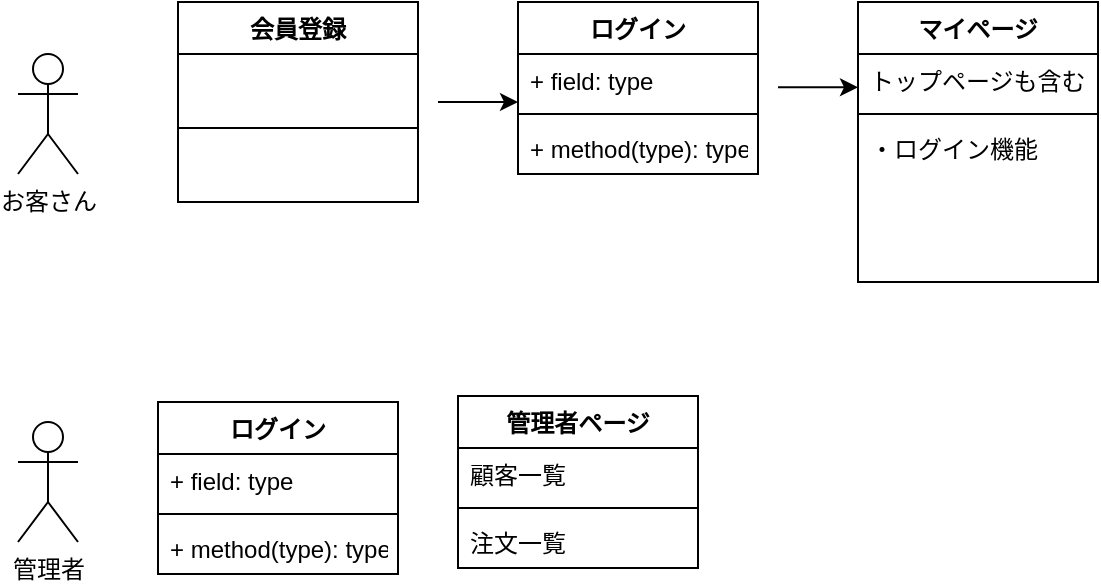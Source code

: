 <mxfile version="13.5.3" type="github">
  <diagram id="Oy-n1oyOMkjCHLZsYLG3" name="Page-1">
    <mxGraphModel dx="818" dy="390" grid="1" gridSize="10" guides="1" tooltips="1" connect="1" arrows="1" fold="1" page="1" pageScale="1" pageWidth="827" pageHeight="1169" math="0" shadow="0">
      <root>
        <mxCell id="0" />
        <mxCell id="1" parent="0" />
        <mxCell id="K7yCRMLl8_GX8BKv2XN7-1" value="会員登録" style="swimlane;fontStyle=1;align=center;verticalAlign=top;childLayout=stackLayout;horizontal=1;startSize=26;horizontalStack=0;resizeParent=1;resizeParentMax=0;resizeLast=0;collapsible=1;marginBottom=0;" vertex="1" parent="1">
          <mxGeometry x="110" y="610" width="120" height="100" as="geometry" />
        </mxCell>
        <mxCell id="K7yCRMLl8_GX8BKv2XN7-3" value="" style="line;strokeWidth=1;fillColor=none;align=left;verticalAlign=middle;spacingTop=-1;spacingLeft=3;spacingRight=3;rotatable=0;labelPosition=right;points=[];portConstraint=eastwest;" vertex="1" parent="K7yCRMLl8_GX8BKv2XN7-1">
          <mxGeometry y="26" width="120" height="74" as="geometry" />
        </mxCell>
        <mxCell id="K7yCRMLl8_GX8BKv2XN7-5" value="" style="endArrow=classic;html=1;" edge="1" parent="1">
          <mxGeometry width="50" height="50" relative="1" as="geometry">
            <mxPoint x="240" y="660" as="sourcePoint" />
            <mxPoint x="280" y="660" as="targetPoint" />
          </mxGeometry>
        </mxCell>
        <mxCell id="K7yCRMLl8_GX8BKv2XN7-14" value="マイページ" style="swimlane;fontStyle=1;align=center;verticalAlign=top;childLayout=stackLayout;horizontal=1;startSize=26;horizontalStack=0;resizeParent=1;resizeParentMax=0;resizeLast=0;collapsible=1;marginBottom=0;" vertex="1" parent="1">
          <mxGeometry x="450" y="610" width="120" height="140" as="geometry" />
        </mxCell>
        <mxCell id="K7yCRMLl8_GX8BKv2XN7-15" value="トップページも含む" style="text;strokeColor=none;fillColor=none;align=left;verticalAlign=top;spacingLeft=4;spacingRight=4;overflow=hidden;rotatable=0;points=[[0,0.5],[1,0.5]];portConstraint=eastwest;" vertex="1" parent="K7yCRMLl8_GX8BKv2XN7-14">
          <mxGeometry y="26" width="120" height="26" as="geometry" />
        </mxCell>
        <mxCell id="K7yCRMLl8_GX8BKv2XN7-16" value="" style="line;strokeWidth=1;fillColor=none;align=left;verticalAlign=middle;spacingTop=-1;spacingLeft=3;spacingRight=3;rotatable=0;labelPosition=right;points=[];portConstraint=eastwest;" vertex="1" parent="K7yCRMLl8_GX8BKv2XN7-14">
          <mxGeometry y="52" width="120" height="8" as="geometry" />
        </mxCell>
        <mxCell id="K7yCRMLl8_GX8BKv2XN7-17" value="・ログイン機能&#xa;" style="text;strokeColor=none;fillColor=none;align=left;verticalAlign=top;spacingLeft=4;spacingRight=4;overflow=hidden;rotatable=0;points=[[0,0.5],[1,0.5]];portConstraint=eastwest;" vertex="1" parent="K7yCRMLl8_GX8BKv2XN7-14">
          <mxGeometry y="60" width="120" height="80" as="geometry" />
        </mxCell>
        <mxCell id="K7yCRMLl8_GX8BKv2XN7-18" value="" style="endArrow=classic;html=1;" edge="1" parent="1">
          <mxGeometry width="50" height="50" relative="1" as="geometry">
            <mxPoint x="410" y="652.66" as="sourcePoint" />
            <mxPoint x="450" y="652.66" as="targetPoint" />
          </mxGeometry>
        </mxCell>
        <mxCell id="K7yCRMLl8_GX8BKv2XN7-6" value="ログイン" style="swimlane;fontStyle=1;align=center;verticalAlign=top;childLayout=stackLayout;horizontal=1;startSize=26;horizontalStack=0;resizeParent=1;resizeParentMax=0;resizeLast=0;collapsible=1;marginBottom=0;" vertex="1" parent="1">
          <mxGeometry x="280" y="610" width="120" height="86" as="geometry" />
        </mxCell>
        <mxCell id="K7yCRMLl8_GX8BKv2XN7-7" value="+ field: type" style="text;strokeColor=none;fillColor=none;align=left;verticalAlign=top;spacingLeft=4;spacingRight=4;overflow=hidden;rotatable=0;points=[[0,0.5],[1,0.5]];portConstraint=eastwest;" vertex="1" parent="K7yCRMLl8_GX8BKv2XN7-6">
          <mxGeometry y="26" width="120" height="26" as="geometry" />
        </mxCell>
        <mxCell id="K7yCRMLl8_GX8BKv2XN7-8" value="" style="line;strokeWidth=1;fillColor=none;align=left;verticalAlign=middle;spacingTop=-1;spacingLeft=3;spacingRight=3;rotatable=0;labelPosition=right;points=[];portConstraint=eastwest;" vertex="1" parent="K7yCRMLl8_GX8BKv2XN7-6">
          <mxGeometry y="52" width="120" height="8" as="geometry" />
        </mxCell>
        <mxCell id="K7yCRMLl8_GX8BKv2XN7-9" value="+ method(type): type" style="text;strokeColor=none;fillColor=none;align=left;verticalAlign=top;spacingLeft=4;spacingRight=4;overflow=hidden;rotatable=0;points=[[0,0.5],[1,0.5]];portConstraint=eastwest;" vertex="1" parent="K7yCRMLl8_GX8BKv2XN7-6">
          <mxGeometry y="60" width="120" height="26" as="geometry" />
        </mxCell>
        <mxCell id="K7yCRMLl8_GX8BKv2XN7-19" value="お客さん" style="shape=umlActor;verticalLabelPosition=bottom;verticalAlign=top;html=1;outlineConnect=0;" vertex="1" parent="1">
          <mxGeometry x="30" y="636" width="30" height="60" as="geometry" />
        </mxCell>
        <mxCell id="K7yCRMLl8_GX8BKv2XN7-20" value="管理者" style="shape=umlActor;verticalLabelPosition=bottom;verticalAlign=top;html=1;outlineConnect=0;" vertex="1" parent="1">
          <mxGeometry x="30" y="820" width="30" height="60" as="geometry" />
        </mxCell>
        <mxCell id="K7yCRMLl8_GX8BKv2XN7-21" value="ログイン" style="swimlane;fontStyle=1;align=center;verticalAlign=top;childLayout=stackLayout;horizontal=1;startSize=26;horizontalStack=0;resizeParent=1;resizeParentMax=0;resizeLast=0;collapsible=1;marginBottom=0;" vertex="1" parent="1">
          <mxGeometry x="100" y="810" width="120" height="86" as="geometry" />
        </mxCell>
        <mxCell id="K7yCRMLl8_GX8BKv2XN7-22" value="+ field: type" style="text;strokeColor=none;fillColor=none;align=left;verticalAlign=top;spacingLeft=4;spacingRight=4;overflow=hidden;rotatable=0;points=[[0,0.5],[1,0.5]];portConstraint=eastwest;" vertex="1" parent="K7yCRMLl8_GX8BKv2XN7-21">
          <mxGeometry y="26" width="120" height="26" as="geometry" />
        </mxCell>
        <mxCell id="K7yCRMLl8_GX8BKv2XN7-23" value="" style="line;strokeWidth=1;fillColor=none;align=left;verticalAlign=middle;spacingTop=-1;spacingLeft=3;spacingRight=3;rotatable=0;labelPosition=right;points=[];portConstraint=eastwest;" vertex="1" parent="K7yCRMLl8_GX8BKv2XN7-21">
          <mxGeometry y="52" width="120" height="8" as="geometry" />
        </mxCell>
        <mxCell id="K7yCRMLl8_GX8BKv2XN7-24" value="+ method(type): type" style="text;strokeColor=none;fillColor=none;align=left;verticalAlign=top;spacingLeft=4;spacingRight=4;overflow=hidden;rotatable=0;points=[[0,0.5],[1,0.5]];portConstraint=eastwest;" vertex="1" parent="K7yCRMLl8_GX8BKv2XN7-21">
          <mxGeometry y="60" width="120" height="26" as="geometry" />
        </mxCell>
        <mxCell id="K7yCRMLl8_GX8BKv2XN7-25" value="管理者ページ" style="swimlane;fontStyle=1;align=center;verticalAlign=top;childLayout=stackLayout;horizontal=1;startSize=26;horizontalStack=0;resizeParent=1;resizeParentMax=0;resizeLast=0;collapsible=1;marginBottom=0;" vertex="1" parent="1">
          <mxGeometry x="250" y="807" width="120" height="86" as="geometry">
            <mxRectangle x="250" y="807" width="100" height="26" as="alternateBounds" />
          </mxGeometry>
        </mxCell>
        <mxCell id="K7yCRMLl8_GX8BKv2XN7-26" value="顧客一覧&#xa;" style="text;strokeColor=none;fillColor=none;align=left;verticalAlign=top;spacingLeft=4;spacingRight=4;overflow=hidden;rotatable=0;points=[[0,0.5],[1,0.5]];portConstraint=eastwest;" vertex="1" parent="K7yCRMLl8_GX8BKv2XN7-25">
          <mxGeometry y="26" width="120" height="26" as="geometry" />
        </mxCell>
        <mxCell id="K7yCRMLl8_GX8BKv2XN7-27" value="" style="line;strokeWidth=1;fillColor=none;align=left;verticalAlign=middle;spacingTop=-1;spacingLeft=3;spacingRight=3;rotatable=0;labelPosition=right;points=[];portConstraint=eastwest;" vertex="1" parent="K7yCRMLl8_GX8BKv2XN7-25">
          <mxGeometry y="52" width="120" height="8" as="geometry" />
        </mxCell>
        <mxCell id="K7yCRMLl8_GX8BKv2XN7-28" value="注文一覧" style="text;strokeColor=none;fillColor=none;align=left;verticalAlign=top;spacingLeft=4;spacingRight=4;overflow=hidden;rotatable=0;points=[[0,0.5],[1,0.5]];portConstraint=eastwest;" vertex="1" parent="K7yCRMLl8_GX8BKv2XN7-25">
          <mxGeometry y="60" width="120" height="26" as="geometry" />
        </mxCell>
      </root>
    </mxGraphModel>
  </diagram>
</mxfile>
